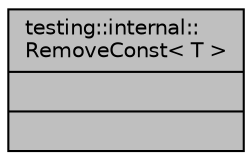 digraph "testing::internal::RemoveConst&lt; T &gt;"
{
 // LATEX_PDF_SIZE
  edge [fontname="Helvetica",fontsize="10",labelfontname="Helvetica",labelfontsize="10"];
  node [fontname="Helvetica",fontsize="10",shape=record];
  Node1 [label="{testing::internal::\lRemoveConst\< T \>\n||}",height=0.2,width=0.4,color="black", fillcolor="grey75", style="filled", fontcolor="black",tooltip=" "];
}
